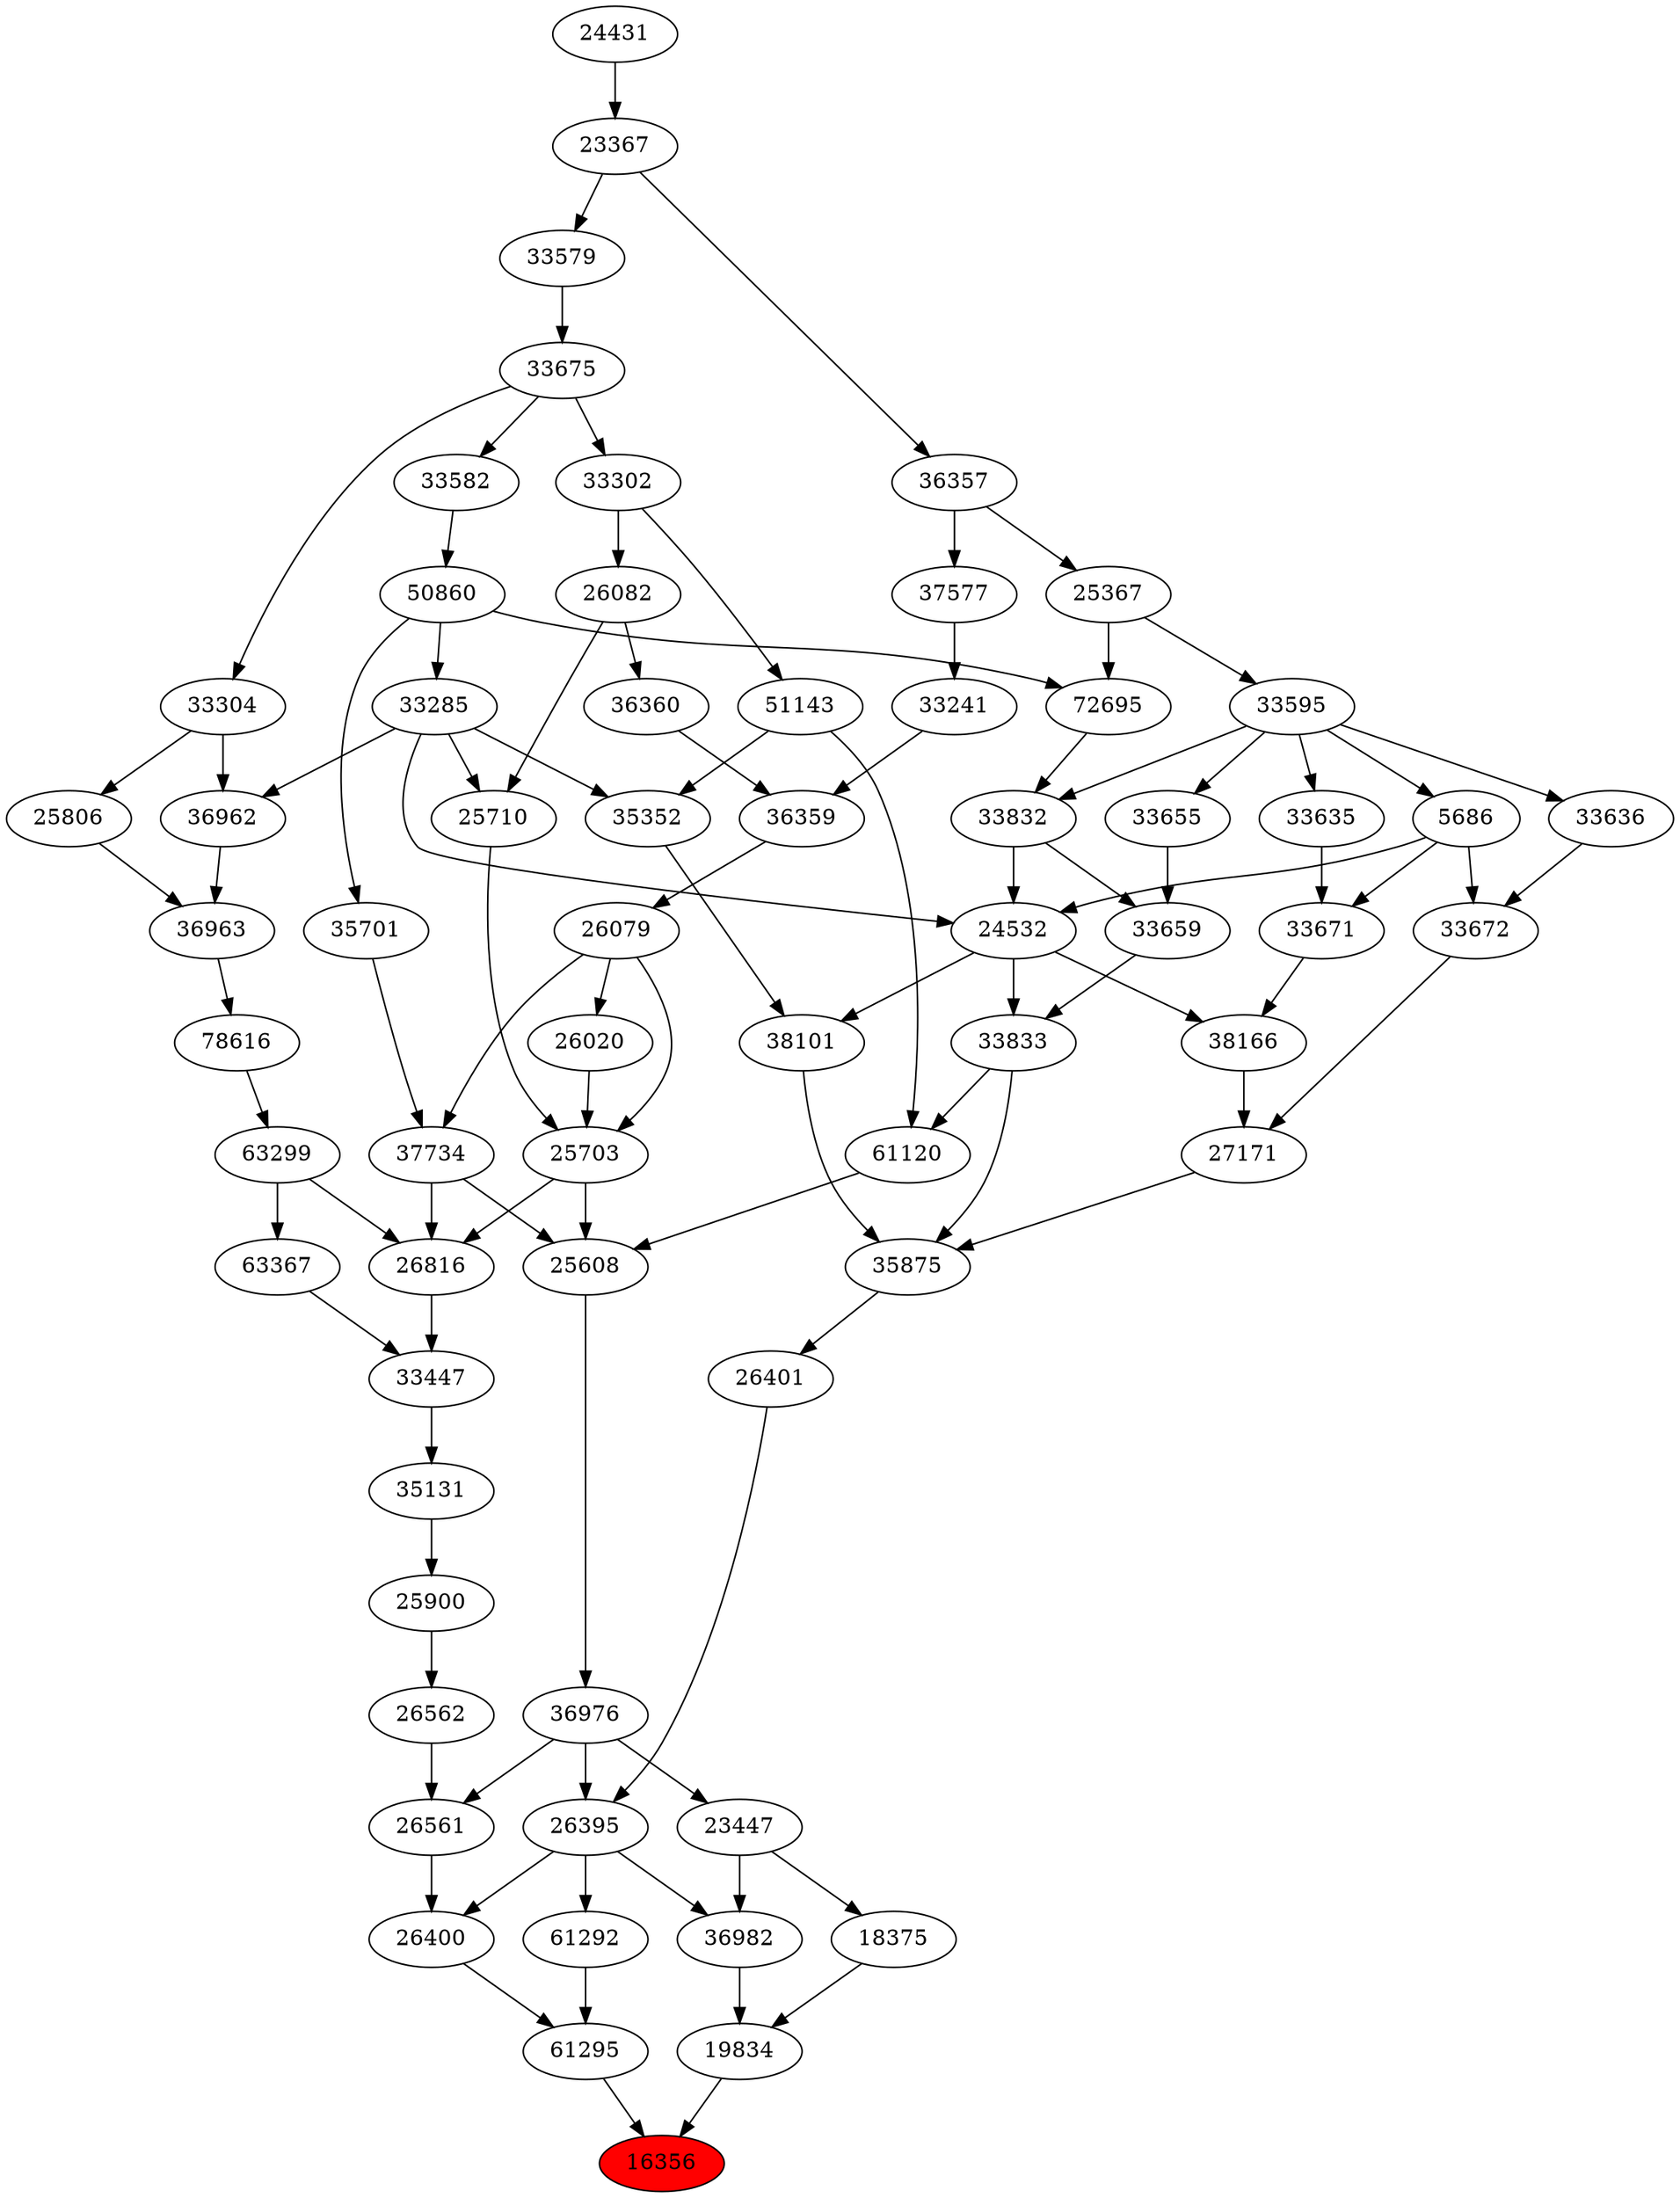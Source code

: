 strict digraph{ 
16356 [label="16356" fillcolor=red style=filled]
61295 -> 16356
19834 -> 16356
61295 [label="61295"]
26400 -> 61295
61292 -> 61295
19834 [label="19834"]
18375 -> 19834
36982 -> 19834
26400 [label="26400"]
26395 -> 26400
26561 -> 26400
61292 [label="61292"]
26395 -> 61292
18375 [label="18375"]
23447 -> 18375
36982 [label="36982"]
26395 -> 36982
23447 -> 36982
26395 [label="26395"]
36976 -> 26395
26401 -> 26395
26561 [label="26561"]
36976 -> 26561
26562 -> 26561
23447 [label="23447"]
36976 -> 23447
36976 [label="36976"]
25608 -> 36976
26401 [label="26401"]
35875 -> 26401
26562 [label="26562"]
25900 -> 26562
25608 [label="25608"]
25703 -> 25608
37734 -> 25608
61120 -> 25608
35875 [label="35875"]
27171 -> 35875
38101 -> 35875
33833 -> 35875
25900 [label="25900"]
35131 -> 25900
25703 [label="25703"]
26020 -> 25703
26079 -> 25703
25710 -> 25703
37734 [label="37734"]
26079 -> 37734
35701 -> 37734
61120 [label="61120"]
51143 -> 61120
33833 -> 61120
27171 [label="27171"]
33672 -> 27171
38166 -> 27171
38101 [label="38101"]
24532 -> 38101
35352 -> 38101
33833 [label="33833"]
33659 -> 33833
24532 -> 33833
35131 [label="35131"]
33447 -> 35131
26020 [label="26020"]
26079 -> 26020
26079 [label="26079"]
36359 -> 26079
25710 [label="25710"]
26082 -> 25710
33285 -> 25710
35701 [label="35701"]
50860 -> 35701
51143 [label="51143"]
33302 -> 51143
33672 [label="33672"]
33636 -> 33672
5686 -> 33672
38166 [label="38166"]
24532 -> 38166
33671 -> 38166
24532 [label="24532"]
33285 -> 24532
5686 -> 24532
33832 -> 24532
35352 [label="35352"]
33285 -> 35352
51143 -> 35352
33659 [label="33659"]
33655 -> 33659
33832 -> 33659
33447 [label="33447"]
63367 -> 33447
26816 -> 33447
36359 [label="36359"]
33241 -> 36359
36360 -> 36359
26082 [label="26082"]
33302 -> 26082
33285 [label="33285"]
50860 -> 33285
50860 [label="50860"]
33582 -> 50860
33302 [label="33302"]
33675 -> 33302
33636 [label="33636"]
33595 -> 33636
5686 [label="5686"]
33595 -> 5686
33671 [label="33671"]
5686 -> 33671
33635 -> 33671
33832 [label="33832"]
72695 -> 33832
33595 -> 33832
33655 [label="33655"]
33595 -> 33655
63367 [label="63367"]
63299 -> 63367
26816 [label="26816"]
25703 -> 26816
37734 -> 26816
63299 -> 26816
33241 [label="33241"]
37577 -> 33241
36360 [label="36360"]
26082 -> 36360
33582 [label="33582"]
33675 -> 33582
33675 [label="33675"]
33579 -> 33675
33595 [label="33595"]
25367 -> 33595
33635 [label="33635"]
33595 -> 33635
72695 [label="72695"]
50860 -> 72695
25367 -> 72695
63299 [label="63299"]
78616 -> 63299
37577 [label="37577"]
36357 -> 37577
33579 [label="33579"]
23367 -> 33579
25367 [label="25367"]
36357 -> 25367
78616 [label="78616"]
36963 -> 78616
36357 [label="36357"]
23367 -> 36357
23367 [label="23367"]
24431 -> 23367
36963 [label="36963"]
36962 -> 36963
25806 -> 36963
24431 [label="24431"]
36962 [label="36962"]
33285 -> 36962
33304 -> 36962
25806 [label="25806"]
33304 -> 25806
33304 [label="33304"]
33675 -> 33304
}